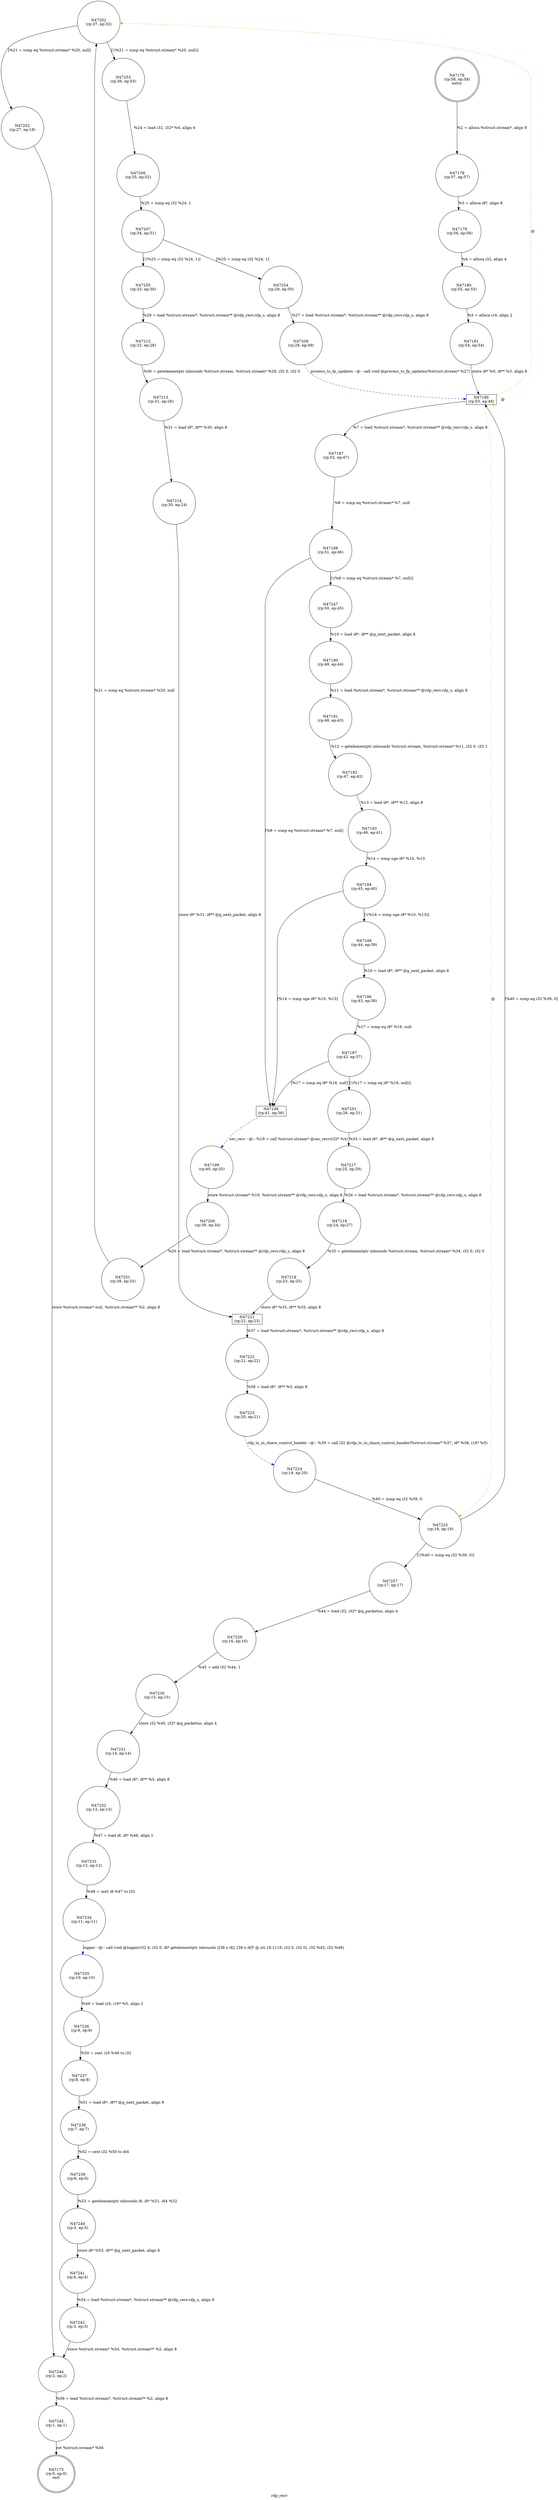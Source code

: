 digraph rdp_recv {
label="rdp_recv"
47175 [label="N47175\n(rp:0, ep:0)\nexit", shape="doublecircle"]
47176 [label="N47176\n(rp:58, ep:58)\nentry", shape="doublecircle"]
47176 -> 47178 [label="%2 = alloca %struct.stream*, align 8"]
47178 [label="N47178\n(rp:57, ep:57)", shape="circle"]
47178 -> 47179 [label="%3 = alloca i8*, align 8"]
47179 [label="N47179\n(rp:56, ep:56)", shape="circle"]
47179 -> 47180 [label="%4 = alloca i32, align 4"]
47180 [label="N47180\n(rp:55, ep:55)", shape="circle"]
47180 -> 47181 [label="%5 = alloca i16, align 2"]
47181 [label="N47181\n(rp:54, ep:54)", shape="circle"]
47181 -> 47186 [label="store i8* %0, i8** %3, align 8"]
47186 [label="N47186\n(rp:53, ep:48)", shape="box"]
47186 -> 47187 [label="%7 = load %struct.stream*, %struct.stream** @rdp_recv.rdp_s, align 8"]
47186 -> 47186 [label="@", style="dashed", color="orange"]
47186 -> 47202 [label="@", style="dashed", color="orange"]
47186 -> 47225 [label="@", style="dashed", color="orange"]
47187 [label="N47187\n(rp:52, ep:47)", shape="circle"]
47187 -> 47188 [label="%8 = icmp eq %struct.stream* %7, null"]
47188 [label="N47188\n(rp:51, ep:46)", shape="circle"]
47188 -> 47247 [label="[!(%8 = icmp eq %struct.stream* %7, null)]"]
47188 -> 47198 [label="[%8 = icmp eq %struct.stream* %7, null]"]
47190 [label="N47190\n(rp:49, ep:44)", shape="circle"]
47190 -> 47191 [label="%11 = load %struct.stream*, %struct.stream** @rdp_recv.rdp_s, align 8"]
47191 [label="N47191\n(rp:48, ep:43)", shape="circle"]
47191 -> 47192 [label="%12 = getelementptr inbounds %struct.stream, %struct.stream* %11, i32 0, i32 1"]
47192 [label="N47192\n(rp:47, ep:42)", shape="circle"]
47192 -> 47193 [label="%13 = load i8*, i8** %12, align 8"]
47193 [label="N47193\n(rp:46, ep:41)", shape="circle"]
47193 -> 47194 [label="%14 = icmp uge i8* %10, %13"]
47194 [label="N47194\n(rp:45, ep:40)", shape="circle"]
47194 -> 47249 [label="[!(%14 = icmp uge i8* %10, %13)]"]
47194 -> 47198 [label="[%14 = icmp uge i8* %10, %13]"]
47196 [label="N47196\n(rp:43, ep:38)", shape="circle"]
47196 -> 47197 [label="%17 = icmp eq i8* %16, null"]
47197 [label="N47197\n(rp:42, ep:37)", shape="circle"]
47197 -> 47251 [label="[!(%17 = icmp eq i8* %16, null)]"]
47197 -> 47198 [label="[%17 = icmp eq i8* %16, null]"]
47198 [label="N47198\n(rp:41, ep:36)", shape="box"]
47198 -> 47199 [label="sec_recv --@-- %19 = call %struct.stream* @sec_recv(i32* %4)", style="dashed", color="blue"]
47199 [label="N47199\n(rp:40, ep:35)", shape="circle"]
47199 -> 47200 [label="store %struct.stream* %19, %struct.stream** @rdp_recv.rdp_s, align 8"]
47200 [label="N47200\n(rp:39, ep:34)", shape="circle"]
47200 -> 47201 [label="%20 = load %struct.stream*, %struct.stream** @rdp_recv.rdp_s, align 8"]
47201 [label="N47201\n(rp:38, ep:33)", shape="circle"]
47201 -> 47202 [label="%21 = icmp eq %struct.stream* %20, null"]
47202 [label="N47202\n(rp:37, ep:32)", shape="circle"]
47202 -> 47252 [label="[%21 = icmp eq %struct.stream* %20, null]"]
47202 -> 47253 [label="[!(%21 = icmp eq %struct.stream* %20, null)]"]
47206 [label="N47206\n(rp:35, ep:52)", shape="circle"]
47206 -> 47207 [label="%25 = icmp eq i32 %24, 1"]
47207 [label="N47207\n(rp:34, ep:51)", shape="circle"]
47207 -> 47254 [label="[%25 = icmp eq i32 %24, 1]"]
47207 -> 47255 [label="[!(%25 = icmp eq i32 %24, 1)]"]
47209 [label="N47209\n(rp:28, ep:49)", shape="circle"]
47209 -> 47186 [label="process_ts_fp_updates --@-- call void @process_ts_fp_updates(%struct.stream* %27)", style="dashed", color="blue"]
47212 [label="N47212\n(rp:32, ep:28)", shape="circle"]
47212 -> 47213 [label="%30 = getelementptr inbounds %struct.stream, %struct.stream* %29, i32 0, i32 0"]
47213 [label="N47213\n(rp:31, ep:26)", shape="circle"]
47213 -> 47214 [label="%31 = load i8*, i8** %30, align 8"]
47214 [label="N47214\n(rp:30, ep:24)", shape="circle"]
47214 -> 47221 [label="store i8* %31, i8** @g_next_packet, align 8"]
47217 [label="N47217\n(rp:25, ep:29)", shape="circle"]
47217 -> 47218 [label="%34 = load %struct.stream*, %struct.stream** @rdp_recv.rdp_s, align 8"]
47218 [label="N47218\n(rp:24, ep:27)", shape="circle"]
47218 -> 47219 [label="%35 = getelementptr inbounds %struct.stream, %struct.stream* %34, i32 0, i32 0"]
47219 [label="N47219\n(rp:23, ep:25)", shape="circle"]
47219 -> 47221 [label="store i8* %33, i8** %35, align 8"]
47221 [label="N47221\n(rp:22, ep:23)", shape="box"]
47221 -> 47222 [label="%37 = load %struct.stream*, %struct.stream** @rdp_recv.rdp_s, align 8"]
47222 [label="N47222\n(rp:21, ep:22)", shape="circle"]
47222 -> 47223 [label="%38 = load i8*, i8** %3, align 8"]
47223 [label="N47223\n(rp:20, ep:21)", shape="circle"]
47223 -> 47224 [label="rdp_ts_in_share_control_header --@-- %39 = call i32 @rdp_ts_in_share_control_header(%struct.stream* %37, i8* %38, i16* %5)", style="dashed", color="blue"]
47224 [label="N47224\n(rp:19, ep:20)", shape="circle"]
47224 -> 47225 [label="%40 = icmp eq i32 %39, 0"]
47225 [label="N47225\n(rp:18, ep:19)", shape="circle"]
47225 -> 47257 [label="[!(%40 = icmp eq i32 %39, 0)]"]
47225 -> 47186 [label="[%40 = icmp eq i32 %39, 0]"]
47229 [label="N47229\n(rp:16, ep:16)", shape="circle"]
47229 -> 47230 [label="%45 = add i32 %44, 1"]
47230 [label="N47230\n(rp:15, ep:15)", shape="circle"]
47230 -> 47231 [label="store i32 %45, i32* @g_packetno, align 4"]
47231 [label="N47231\n(rp:14, ep:14)", shape="circle"]
47231 -> 47232 [label="%46 = load i8*, i8** %3, align 8"]
47232 [label="N47232\n(rp:13, ep:13)", shape="circle"]
47232 -> 47233 [label="%47 = load i8, i8* %46, align 1"]
47233 [label="N47233\n(rp:12, ep:12)", shape="circle"]
47233 -> 47234 [label="%48 = zext i8 %47 to i32"]
47234 [label="N47234\n(rp:11, ep:11)", shape="circle"]
47234 -> 47235 [label="logger --@-- call void @logger(i32 4, i32 0, i8* getelementptr inbounds ([38 x i8], [38 x i8]* @.str.18.1116, i32 0, i32 0), i32 %45, i32 %48)", style="dashed", color="blue"]
47235 [label="N47235\n(rp:10, ep:10)", shape="circle"]
47235 -> 47236 [label="%49 = load i16, i16* %5, align 2"]
47236 [label="N47236\n(rp:9, ep:9)", shape="circle"]
47236 -> 47237 [label="%50 = zext i16 %49 to i32"]
47237 [label="N47237\n(rp:8, ep:8)", shape="circle"]
47237 -> 47238 [label="%51 = load i8*, i8** @g_next_packet, align 8"]
47238 [label="N47238\n(rp:7, ep:7)", shape="circle"]
47238 -> 47239 [label="%52 = sext i32 %50 to i64"]
47239 [label="N47239\n(rp:6, ep:6)", shape="circle"]
47239 -> 47240 [label="%53 = getelementptr inbounds i8, i8* %51, i64 %52"]
47240 [label="N47240\n(rp:5, ep:5)", shape="circle"]
47240 -> 47241 [label="store i8* %53, i8** @g_next_packet, align 8"]
47241 [label="N47241\n(rp:4, ep:4)", shape="circle"]
47241 -> 47242 [label="%54 = load %struct.stream*, %struct.stream** @rdp_recv.rdp_s, align 8"]
47242 [label="N47242\n(rp:3, ep:3)", shape="circle"]
47242 -> 47244 [label="store %struct.stream* %54, %struct.stream** %2, align 8"]
47244 [label="N47244\n(rp:2, ep:2)", shape="circle"]
47244 -> 47245 [label="%56 = load %struct.stream*, %struct.stream** %2, align 8"]
47245 [label="N47245\n(rp:1, ep:1)", shape="circle"]
47245 -> 47175 [label="ret %struct.stream* %56"]
47247 [label="N47247\n(rp:50, ep:45)", shape="circle"]
47247 -> 47190 [label="%10 = load i8*, i8** @g_next_packet, align 8"]
47249 [label="N47249\n(rp:44, ep:39)", shape="circle"]
47249 -> 47196 [label="%16 = load i8*, i8** @g_next_packet, align 8"]
47251 [label="N47251\n(rp:26, ep:31)", shape="circle"]
47251 -> 47217 [label="%33 = load i8*, i8** @g_next_packet, align 8"]
47252 [label="N47252\n(rp:27, ep:18)", shape="circle"]
47252 -> 47244 [label="store %struct.stream* null, %struct.stream** %2, align 8"]
47253 [label="N47253\n(rp:36, ep:53)", shape="circle"]
47253 -> 47206 [label="%24 = load i32, i32* %4, align 4"]
47254 [label="N47254\n(rp:29, ep:50)", shape="circle"]
47254 -> 47209 [label="%27 = load %struct.stream*, %struct.stream** @rdp_recv.rdp_s, align 8"]
47255 [label="N47255\n(rp:33, ep:30)", shape="circle"]
47255 -> 47212 [label="%29 = load %struct.stream*, %struct.stream** @rdp_recv.rdp_s, align 8"]
47257 [label="N47257\n(rp:17, ep:17)", shape="circle"]
47257 -> 47229 [label="%44 = load i32, i32* @g_packetno, align 4"]
}
